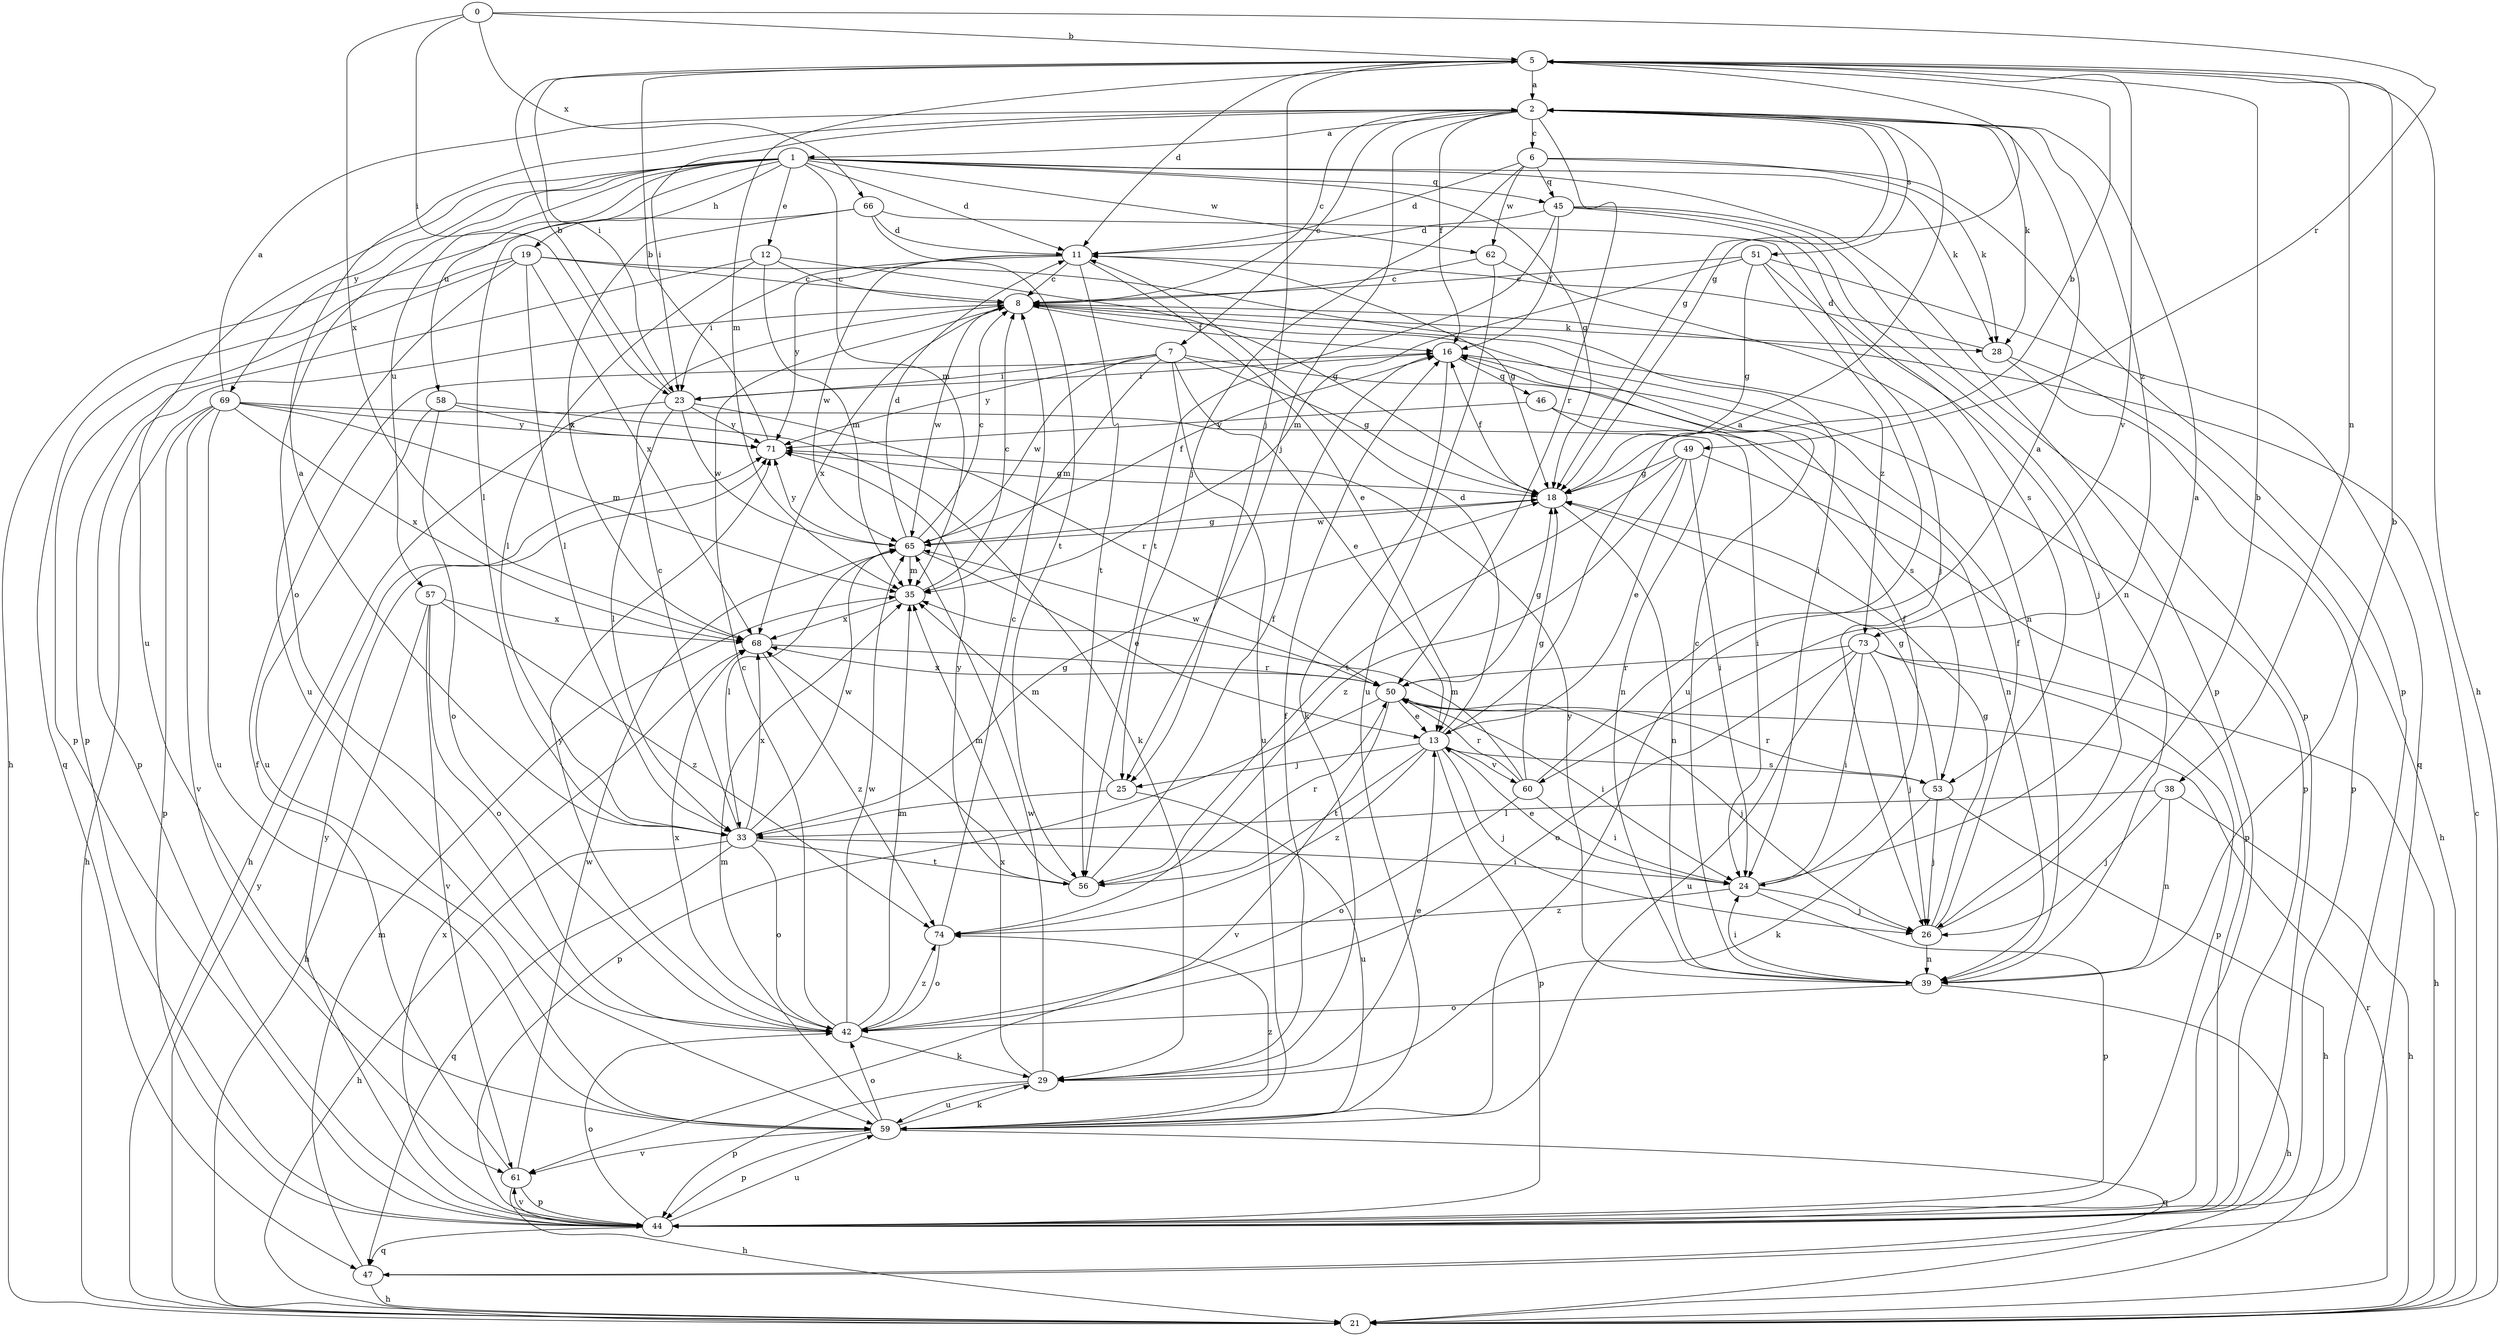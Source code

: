 strict digraph  {
0;
1;
2;
5;
6;
7;
8;
11;
12;
13;
16;
18;
19;
21;
23;
24;
25;
26;
28;
29;
33;
35;
38;
39;
42;
44;
45;
46;
47;
49;
50;
51;
53;
56;
57;
58;
59;
60;
61;
62;
65;
66;
68;
69;
71;
73;
74;
0 -> 5  [label=b];
0 -> 23  [label=i];
0 -> 49  [label=r];
0 -> 66  [label=x];
0 -> 68  [label=x];
1 -> 11  [label=d];
1 -> 12  [label=e];
1 -> 18  [label=g];
1 -> 19  [label=h];
1 -> 28  [label=k];
1 -> 33  [label=l];
1 -> 35  [label=m];
1 -> 42  [label=o];
1 -> 44  [label=p];
1 -> 45  [label=q];
1 -> 57  [label=u];
1 -> 58  [label=u];
1 -> 59  [label=u];
1 -> 62  [label=w];
1 -> 69  [label=y];
2 -> 1  [label=a];
2 -> 6  [label=c];
2 -> 7  [label=c];
2 -> 8  [label=c];
2 -> 16  [label=f];
2 -> 18  [label=g];
2 -> 23  [label=i];
2 -> 25  [label=j];
2 -> 28  [label=k];
2 -> 50  [label=r];
2 -> 51  [label=s];
2 -> 73  [label=z];
5 -> 2  [label=a];
5 -> 11  [label=d];
5 -> 18  [label=g];
5 -> 21  [label=h];
5 -> 23  [label=i];
5 -> 25  [label=j];
5 -> 35  [label=m];
5 -> 38  [label=n];
5 -> 60  [label=v];
6 -> 11  [label=d];
6 -> 25  [label=j];
6 -> 28  [label=k];
6 -> 44  [label=p];
6 -> 45  [label=q];
6 -> 62  [label=w];
7 -> 13  [label=e];
7 -> 18  [label=g];
7 -> 23  [label=i];
7 -> 35  [label=m];
7 -> 53  [label=s];
7 -> 59  [label=u];
7 -> 65  [label=w];
7 -> 71  [label=y];
8 -> 16  [label=f];
8 -> 28  [label=k];
8 -> 44  [label=p];
8 -> 65  [label=w];
8 -> 68  [label=x];
8 -> 73  [label=z];
11 -> 8  [label=c];
11 -> 13  [label=e];
11 -> 18  [label=g];
11 -> 23  [label=i];
11 -> 56  [label=t];
11 -> 65  [label=w];
11 -> 71  [label=y];
12 -> 8  [label=c];
12 -> 18  [label=g];
12 -> 33  [label=l];
12 -> 35  [label=m];
12 -> 44  [label=p];
13 -> 2  [label=a];
13 -> 11  [label=d];
13 -> 25  [label=j];
13 -> 26  [label=j];
13 -> 44  [label=p];
13 -> 53  [label=s];
13 -> 56  [label=t];
13 -> 60  [label=v];
13 -> 74  [label=z];
16 -> 23  [label=i];
16 -> 29  [label=k];
16 -> 44  [label=p];
16 -> 46  [label=q];
18 -> 5  [label=b];
18 -> 16  [label=f];
18 -> 39  [label=n];
18 -> 65  [label=w];
19 -> 8  [label=c];
19 -> 24  [label=i];
19 -> 33  [label=l];
19 -> 44  [label=p];
19 -> 47  [label=q];
19 -> 59  [label=u];
19 -> 68  [label=x];
21 -> 8  [label=c];
21 -> 50  [label=r];
21 -> 71  [label=y];
23 -> 5  [label=b];
23 -> 21  [label=h];
23 -> 33  [label=l];
23 -> 50  [label=r];
23 -> 65  [label=w];
23 -> 71  [label=y];
24 -> 2  [label=a];
24 -> 13  [label=e];
24 -> 16  [label=f];
24 -> 26  [label=j];
24 -> 44  [label=p];
24 -> 74  [label=z];
25 -> 33  [label=l];
25 -> 35  [label=m];
25 -> 59  [label=u];
26 -> 5  [label=b];
26 -> 16  [label=f];
26 -> 18  [label=g];
26 -> 39  [label=n];
28 -> 11  [label=d];
28 -> 21  [label=h];
28 -> 44  [label=p];
29 -> 13  [label=e];
29 -> 16  [label=f];
29 -> 44  [label=p];
29 -> 59  [label=u];
29 -> 65  [label=w];
29 -> 68  [label=x];
33 -> 2  [label=a];
33 -> 8  [label=c];
33 -> 18  [label=g];
33 -> 21  [label=h];
33 -> 24  [label=i];
33 -> 42  [label=o];
33 -> 47  [label=q];
33 -> 56  [label=t];
33 -> 65  [label=w];
33 -> 68  [label=x];
35 -> 8  [label=c];
35 -> 68  [label=x];
38 -> 21  [label=h];
38 -> 26  [label=j];
38 -> 33  [label=l];
38 -> 39  [label=n];
39 -> 5  [label=b];
39 -> 8  [label=c];
39 -> 21  [label=h];
39 -> 24  [label=i];
39 -> 42  [label=o];
39 -> 71  [label=y];
42 -> 8  [label=c];
42 -> 29  [label=k];
42 -> 35  [label=m];
42 -> 65  [label=w];
42 -> 68  [label=x];
42 -> 71  [label=y];
42 -> 74  [label=z];
44 -> 42  [label=o];
44 -> 47  [label=q];
44 -> 59  [label=u];
44 -> 61  [label=v];
44 -> 68  [label=x];
44 -> 71  [label=y];
45 -> 11  [label=d];
45 -> 16  [label=f];
45 -> 39  [label=n];
45 -> 44  [label=p];
45 -> 53  [label=s];
45 -> 56  [label=t];
46 -> 24  [label=i];
46 -> 39  [label=n];
46 -> 71  [label=y];
47 -> 21  [label=h];
47 -> 35  [label=m];
49 -> 13  [label=e];
49 -> 18  [label=g];
49 -> 24  [label=i];
49 -> 44  [label=p];
49 -> 56  [label=t];
49 -> 74  [label=z];
50 -> 13  [label=e];
50 -> 18  [label=g];
50 -> 24  [label=i];
50 -> 26  [label=j];
50 -> 44  [label=p];
50 -> 61  [label=v];
50 -> 65  [label=w];
50 -> 68  [label=x];
51 -> 8  [label=c];
51 -> 18  [label=g];
51 -> 26  [label=j];
51 -> 35  [label=m];
51 -> 47  [label=q];
51 -> 59  [label=u];
53 -> 18  [label=g];
53 -> 21  [label=h];
53 -> 26  [label=j];
53 -> 29  [label=k];
53 -> 50  [label=r];
56 -> 16  [label=f];
56 -> 35  [label=m];
56 -> 50  [label=r];
56 -> 71  [label=y];
57 -> 21  [label=h];
57 -> 42  [label=o];
57 -> 61  [label=v];
57 -> 68  [label=x];
57 -> 74  [label=z];
58 -> 29  [label=k];
58 -> 42  [label=o];
58 -> 59  [label=u];
58 -> 71  [label=y];
59 -> 29  [label=k];
59 -> 35  [label=m];
59 -> 42  [label=o];
59 -> 44  [label=p];
59 -> 47  [label=q];
59 -> 61  [label=v];
59 -> 74  [label=z];
60 -> 2  [label=a];
60 -> 18  [label=g];
60 -> 24  [label=i];
60 -> 35  [label=m];
60 -> 42  [label=o];
60 -> 50  [label=r];
61 -> 16  [label=f];
61 -> 21  [label=h];
61 -> 44  [label=p];
61 -> 65  [label=w];
62 -> 8  [label=c];
62 -> 39  [label=n];
62 -> 59  [label=u];
65 -> 8  [label=c];
65 -> 11  [label=d];
65 -> 13  [label=e];
65 -> 16  [label=f];
65 -> 18  [label=g];
65 -> 33  [label=l];
65 -> 35  [label=m];
65 -> 71  [label=y];
66 -> 11  [label=d];
66 -> 21  [label=h];
66 -> 26  [label=j];
66 -> 56  [label=t];
66 -> 68  [label=x];
68 -> 50  [label=r];
68 -> 74  [label=z];
69 -> 2  [label=a];
69 -> 21  [label=h];
69 -> 35  [label=m];
69 -> 39  [label=n];
69 -> 44  [label=p];
69 -> 59  [label=u];
69 -> 61  [label=v];
69 -> 68  [label=x];
69 -> 71  [label=y];
71 -> 5  [label=b];
71 -> 18  [label=g];
73 -> 21  [label=h];
73 -> 24  [label=i];
73 -> 26  [label=j];
73 -> 42  [label=o];
73 -> 44  [label=p];
73 -> 50  [label=r];
73 -> 59  [label=u];
74 -> 8  [label=c];
74 -> 42  [label=o];
}
